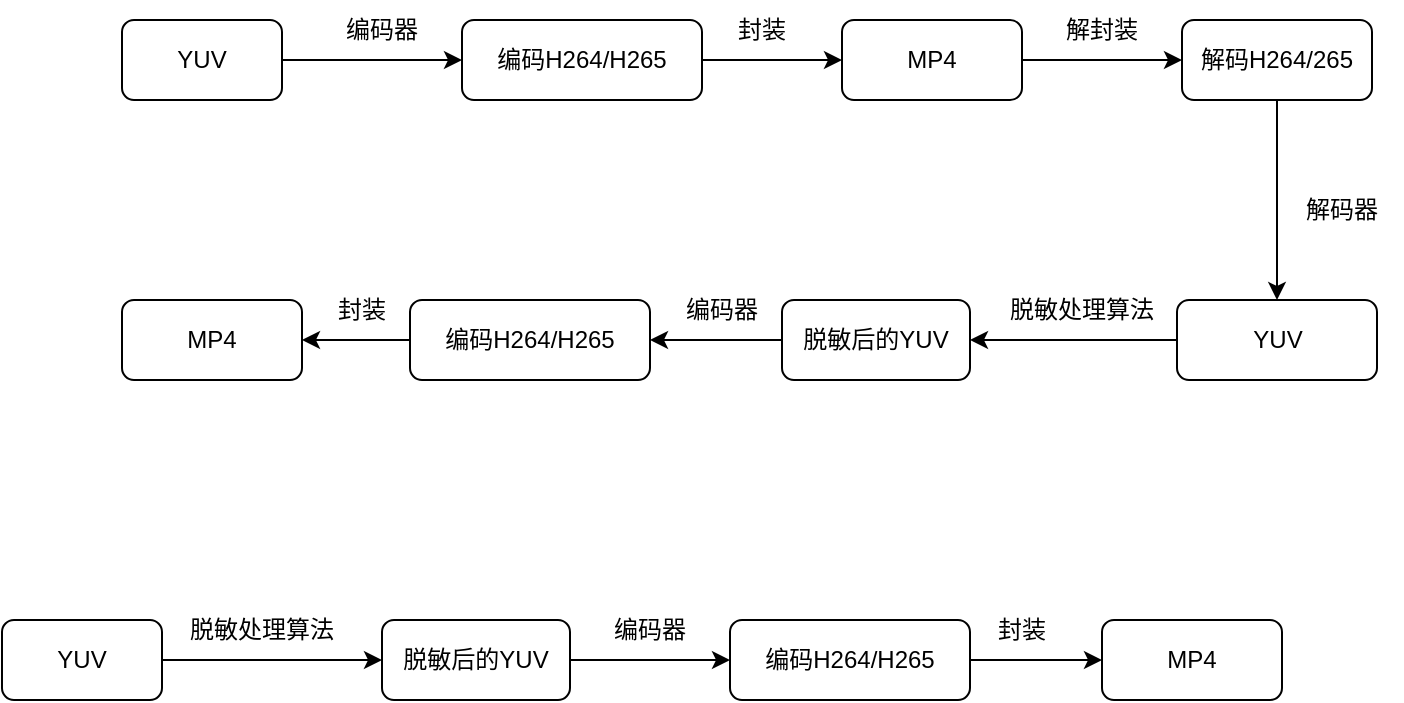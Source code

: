 <mxfile version="22.1.16" type="github">
  <diagram id="C5RBs43oDa-KdzZeNtuy" name="Page-1">
    <mxGraphModel dx="1626" dy="759" grid="1" gridSize="10" guides="1" tooltips="1" connect="1" arrows="1" fold="1" page="1" pageScale="1" pageWidth="827" pageHeight="1169" math="0" shadow="0">
      <root>
        <mxCell id="WIyWlLk6GJQsqaUBKTNV-0" />
        <mxCell id="WIyWlLk6GJQsqaUBKTNV-1" parent="WIyWlLk6GJQsqaUBKTNV-0" />
        <mxCell id="7zYd6-ZZeoP9DbDOQC2W-45" value="" style="group" vertex="1" connectable="0" parent="WIyWlLk6GJQsqaUBKTNV-1">
          <mxGeometry x="90" y="370" width="640" height="50" as="geometry" />
        </mxCell>
        <mxCell id="7zYd6-ZZeoP9DbDOQC2W-35" value="YUV" style="rounded=1;whiteSpace=wrap;html=1;fontSize=12;glass=0;strokeWidth=1;shadow=0;" vertex="1" parent="7zYd6-ZZeoP9DbDOQC2W-45">
          <mxGeometry y="10" width="80" height="40" as="geometry" />
        </mxCell>
        <mxCell id="7zYd6-ZZeoP9DbDOQC2W-37" value="编码H264/H265" style="rounded=1;whiteSpace=wrap;html=1;fontSize=12;glass=0;strokeWidth=1;shadow=0;" vertex="1" parent="7zYd6-ZZeoP9DbDOQC2W-45">
          <mxGeometry x="364" y="10" width="120" height="40" as="geometry" />
        </mxCell>
        <mxCell id="7zYd6-ZZeoP9DbDOQC2W-38" value="MP4" style="rounded=1;whiteSpace=wrap;html=1;fontSize=12;glass=0;strokeWidth=1;shadow=0;" vertex="1" parent="7zYd6-ZZeoP9DbDOQC2W-45">
          <mxGeometry x="550" y="10" width="90" height="40" as="geometry" />
        </mxCell>
        <mxCell id="7zYd6-ZZeoP9DbDOQC2W-36" style="edgeStyle=orthogonalEdgeStyle;rounded=0;orthogonalLoop=1;jettySize=auto;html=1;exitX=1;exitY=0.5;exitDx=0;exitDy=0;" edge="1" parent="7zYd6-ZZeoP9DbDOQC2W-45" source="7zYd6-ZZeoP9DbDOQC2W-37" target="7zYd6-ZZeoP9DbDOQC2W-38">
          <mxGeometry relative="1" as="geometry" />
        </mxCell>
        <mxCell id="7zYd6-ZZeoP9DbDOQC2W-39" value="封装" style="text;strokeColor=none;align=center;fillColor=none;html=1;verticalAlign=middle;whiteSpace=wrap;rounded=0;" vertex="1" parent="7zYd6-ZZeoP9DbDOQC2W-45">
          <mxGeometry x="480" width="60" height="30" as="geometry" />
        </mxCell>
        <mxCell id="7zYd6-ZZeoP9DbDOQC2W-40" value="编码器" style="text;strokeColor=none;align=center;fillColor=none;html=1;verticalAlign=middle;whiteSpace=wrap;rounded=0;" vertex="1" parent="7zYd6-ZZeoP9DbDOQC2W-45">
          <mxGeometry x="293.5" width="60" height="30" as="geometry" />
        </mxCell>
        <mxCell id="7zYd6-ZZeoP9DbDOQC2W-42" style="edgeStyle=orthogonalEdgeStyle;rounded=0;orthogonalLoop=1;jettySize=auto;html=1;exitX=1;exitY=0.5;exitDx=0;exitDy=0;" edge="1" parent="7zYd6-ZZeoP9DbDOQC2W-45" source="7zYd6-ZZeoP9DbDOQC2W-41" target="7zYd6-ZZeoP9DbDOQC2W-37">
          <mxGeometry relative="1" as="geometry" />
        </mxCell>
        <mxCell id="7zYd6-ZZeoP9DbDOQC2W-41" value="&lt;p class=&quot;MsoNormal&quot;&gt;脱敏后的YUV&lt;/p&gt;" style="rounded=1;whiteSpace=wrap;html=1;fontSize=12;glass=0;strokeWidth=1;shadow=0;" vertex="1" parent="7zYd6-ZZeoP9DbDOQC2W-45">
          <mxGeometry x="190" y="10" width="94" height="40" as="geometry" />
        </mxCell>
        <mxCell id="7zYd6-ZZeoP9DbDOQC2W-43" style="edgeStyle=orthogonalEdgeStyle;rounded=0;orthogonalLoop=1;jettySize=auto;html=1;exitX=1;exitY=0.5;exitDx=0;exitDy=0;" edge="1" parent="7zYd6-ZZeoP9DbDOQC2W-45" source="7zYd6-ZZeoP9DbDOQC2W-35" target="7zYd6-ZZeoP9DbDOQC2W-41">
          <mxGeometry relative="1" as="geometry" />
        </mxCell>
        <mxCell id="7zYd6-ZZeoP9DbDOQC2W-44" value="脱敏处理算法" style="text;strokeColor=none;align=center;fillColor=none;html=1;verticalAlign=middle;whiteSpace=wrap;rounded=0;" vertex="1" parent="7zYd6-ZZeoP9DbDOQC2W-45">
          <mxGeometry x="90" width="80" height="30" as="geometry" />
        </mxCell>
        <mxCell id="7zYd6-ZZeoP9DbDOQC2W-46" value="" style="group" vertex="1" connectable="0" parent="WIyWlLk6GJQsqaUBKTNV-1">
          <mxGeometry x="150" y="70" width="640" height="190" as="geometry" />
        </mxCell>
        <mxCell id="WIyWlLk6GJQsqaUBKTNV-3" value="YUV" style="rounded=1;whiteSpace=wrap;html=1;fontSize=12;glass=0;strokeWidth=1;shadow=0;" parent="7zYd6-ZZeoP9DbDOQC2W-46" vertex="1">
          <mxGeometry y="10" width="80" height="40" as="geometry" />
        </mxCell>
        <mxCell id="7zYd6-ZZeoP9DbDOQC2W-0" value="编码H264/H265" style="rounded=1;whiteSpace=wrap;html=1;fontSize=12;glass=0;strokeWidth=1;shadow=0;" vertex="1" parent="7zYd6-ZZeoP9DbDOQC2W-46">
          <mxGeometry x="170" y="10" width="120" height="40" as="geometry" />
        </mxCell>
        <mxCell id="7zYd6-ZZeoP9DbDOQC2W-7" style="edgeStyle=orthogonalEdgeStyle;rounded=0;orthogonalLoop=1;jettySize=auto;html=1;exitX=1;exitY=0.5;exitDx=0;exitDy=0;entryX=0;entryY=0.5;entryDx=0;entryDy=0;" edge="1" parent="7zYd6-ZZeoP9DbDOQC2W-46" source="WIyWlLk6GJQsqaUBKTNV-3" target="7zYd6-ZZeoP9DbDOQC2W-0">
          <mxGeometry relative="1" as="geometry" />
        </mxCell>
        <mxCell id="7zYd6-ZZeoP9DbDOQC2W-2" value="MP4" style="rounded=1;whiteSpace=wrap;html=1;fontSize=12;glass=0;strokeWidth=1;shadow=0;" vertex="1" parent="7zYd6-ZZeoP9DbDOQC2W-46">
          <mxGeometry x="360" y="10" width="90" height="40" as="geometry" />
        </mxCell>
        <mxCell id="7zYd6-ZZeoP9DbDOQC2W-6" style="edgeStyle=orthogonalEdgeStyle;rounded=0;orthogonalLoop=1;jettySize=auto;html=1;exitX=1;exitY=0.5;exitDx=0;exitDy=0;" edge="1" parent="7zYd6-ZZeoP9DbDOQC2W-46" source="7zYd6-ZZeoP9DbDOQC2W-0" target="7zYd6-ZZeoP9DbDOQC2W-2">
          <mxGeometry relative="1" as="geometry" />
        </mxCell>
        <mxCell id="7zYd6-ZZeoP9DbDOQC2W-8" value="解码H264/265" style="rounded=1;whiteSpace=wrap;html=1;fontSize=12;glass=0;strokeWidth=1;shadow=0;" vertex="1" parent="7zYd6-ZZeoP9DbDOQC2W-46">
          <mxGeometry x="530" y="10" width="95" height="40" as="geometry" />
        </mxCell>
        <mxCell id="7zYd6-ZZeoP9DbDOQC2W-29" style="edgeStyle=orthogonalEdgeStyle;rounded=0;orthogonalLoop=1;jettySize=auto;html=1;exitX=1;exitY=0.5;exitDx=0;exitDy=0;entryX=0;entryY=0.5;entryDx=0;entryDy=0;" edge="1" parent="7zYd6-ZZeoP9DbDOQC2W-46" source="7zYd6-ZZeoP9DbDOQC2W-2" target="7zYd6-ZZeoP9DbDOQC2W-8">
          <mxGeometry relative="1" as="geometry" />
        </mxCell>
        <mxCell id="7zYd6-ZZeoP9DbDOQC2W-15" value="解封装" style="text;strokeColor=none;align=center;fillColor=none;html=1;verticalAlign=middle;whiteSpace=wrap;rounded=0;" vertex="1" parent="7zYd6-ZZeoP9DbDOQC2W-46">
          <mxGeometry x="460" width="60" height="30" as="geometry" />
        </mxCell>
        <mxCell id="7zYd6-ZZeoP9DbDOQC2W-16" value="封装" style="text;strokeColor=none;align=center;fillColor=none;html=1;verticalAlign=middle;whiteSpace=wrap;rounded=0;" vertex="1" parent="7zYd6-ZZeoP9DbDOQC2W-46">
          <mxGeometry x="290" width="60" height="30" as="geometry" />
        </mxCell>
        <mxCell id="7zYd6-ZZeoP9DbDOQC2W-17" value="YUV" style="rounded=1;whiteSpace=wrap;html=1;fontSize=12;glass=0;strokeWidth=1;shadow=0;" vertex="1" parent="7zYd6-ZZeoP9DbDOQC2W-46">
          <mxGeometry x="527.5" y="150" width="100" height="40" as="geometry" />
        </mxCell>
        <mxCell id="7zYd6-ZZeoP9DbDOQC2W-30" style="edgeStyle=orthogonalEdgeStyle;rounded=0;orthogonalLoop=1;jettySize=auto;html=1;exitX=0.5;exitY=1;exitDx=0;exitDy=0;entryX=0.5;entryY=0;entryDx=0;entryDy=0;" edge="1" parent="7zYd6-ZZeoP9DbDOQC2W-46" source="7zYd6-ZZeoP9DbDOQC2W-8" target="7zYd6-ZZeoP9DbDOQC2W-17">
          <mxGeometry relative="1" as="geometry" />
        </mxCell>
        <mxCell id="7zYd6-ZZeoP9DbDOQC2W-19" value="编码器" style="text;strokeColor=none;align=center;fillColor=none;html=1;verticalAlign=middle;whiteSpace=wrap;rounded=0;" vertex="1" parent="7zYd6-ZZeoP9DbDOQC2W-46">
          <mxGeometry x="100" width="60" height="30" as="geometry" />
        </mxCell>
        <mxCell id="7zYd6-ZZeoP9DbDOQC2W-20" value="解码器" style="text;strokeColor=none;align=center;fillColor=none;html=1;verticalAlign=middle;whiteSpace=wrap;rounded=0;" vertex="1" parent="7zYd6-ZZeoP9DbDOQC2W-46">
          <mxGeometry x="580" y="90" width="60" height="30" as="geometry" />
        </mxCell>
        <mxCell id="7zYd6-ZZeoP9DbDOQC2W-21" value="&lt;p class=&quot;MsoNormal&quot;&gt;脱敏后的YUV&lt;/p&gt;" style="rounded=1;whiteSpace=wrap;html=1;fontSize=12;glass=0;strokeWidth=1;shadow=0;" vertex="1" parent="7zYd6-ZZeoP9DbDOQC2W-46">
          <mxGeometry x="330" y="150" width="94" height="40" as="geometry" />
        </mxCell>
        <mxCell id="7zYd6-ZZeoP9DbDOQC2W-22" style="edgeStyle=orthogonalEdgeStyle;rounded=0;orthogonalLoop=1;jettySize=auto;html=1;exitX=0;exitY=0.5;exitDx=0;exitDy=0;entryX=1;entryY=0.5;entryDx=0;entryDy=0;" edge="1" parent="7zYd6-ZZeoP9DbDOQC2W-46" source="7zYd6-ZZeoP9DbDOQC2W-17" target="7zYd6-ZZeoP9DbDOQC2W-21">
          <mxGeometry relative="1" as="geometry" />
        </mxCell>
        <mxCell id="7zYd6-ZZeoP9DbDOQC2W-23" value="脱敏处理算法" style="text;strokeColor=none;align=center;fillColor=none;html=1;verticalAlign=middle;whiteSpace=wrap;rounded=0;" vertex="1" parent="7zYd6-ZZeoP9DbDOQC2W-46">
          <mxGeometry x="440" y="140" width="80" height="30" as="geometry" />
        </mxCell>
        <mxCell id="7zYd6-ZZeoP9DbDOQC2W-25" value="MP4" style="rounded=1;whiteSpace=wrap;html=1;fontSize=12;glass=0;strokeWidth=1;shadow=0;" vertex="1" parent="7zYd6-ZZeoP9DbDOQC2W-46">
          <mxGeometry y="150" width="90" height="40" as="geometry" />
        </mxCell>
        <mxCell id="7zYd6-ZZeoP9DbDOQC2W-33" style="edgeStyle=orthogonalEdgeStyle;rounded=0;orthogonalLoop=1;jettySize=auto;html=1;exitX=0;exitY=0.5;exitDx=0;exitDy=0;" edge="1" parent="7zYd6-ZZeoP9DbDOQC2W-46" source="7zYd6-ZZeoP9DbDOQC2W-26" target="7zYd6-ZZeoP9DbDOQC2W-25">
          <mxGeometry relative="1" as="geometry" />
        </mxCell>
        <mxCell id="7zYd6-ZZeoP9DbDOQC2W-26" value="编码H264/H265" style="rounded=1;whiteSpace=wrap;html=1;fontSize=12;glass=0;strokeWidth=1;shadow=0;" vertex="1" parent="7zYd6-ZZeoP9DbDOQC2W-46">
          <mxGeometry x="144" y="150" width="120" height="40" as="geometry" />
        </mxCell>
        <mxCell id="7zYd6-ZZeoP9DbDOQC2W-28" style="edgeStyle=orthogonalEdgeStyle;rounded=0;orthogonalLoop=1;jettySize=auto;html=1;exitX=0;exitY=0.5;exitDx=0;exitDy=0;" edge="1" parent="7zYd6-ZZeoP9DbDOQC2W-46" source="7zYd6-ZZeoP9DbDOQC2W-21" target="7zYd6-ZZeoP9DbDOQC2W-26">
          <mxGeometry relative="1" as="geometry" />
        </mxCell>
        <mxCell id="7zYd6-ZZeoP9DbDOQC2W-31" value="编码器" style="text;strokeColor=none;align=center;fillColor=none;html=1;verticalAlign=middle;whiteSpace=wrap;rounded=0;" vertex="1" parent="7zYd6-ZZeoP9DbDOQC2W-46">
          <mxGeometry x="270" y="140" width="60" height="30" as="geometry" />
        </mxCell>
        <mxCell id="7zYd6-ZZeoP9DbDOQC2W-32" value="封装" style="text;strokeColor=none;align=center;fillColor=none;html=1;verticalAlign=middle;whiteSpace=wrap;rounded=0;" vertex="1" parent="7zYd6-ZZeoP9DbDOQC2W-46">
          <mxGeometry x="90" y="140" width="60" height="30" as="geometry" />
        </mxCell>
      </root>
    </mxGraphModel>
  </diagram>
</mxfile>
